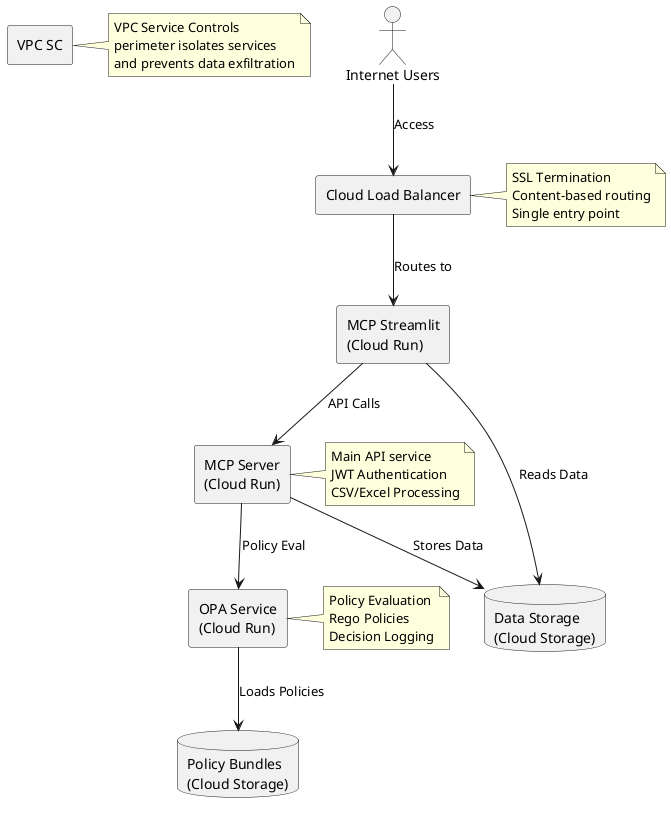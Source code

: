 @startuml
skinparam componentStyle rectangle
skinparam shadowing false

' Define components
actor "Internet Users" as users
rectangle "Cloud Load Balancer" as lb
rectangle "MCP Streamlit\n(Cloud Run)" as streamlit
rectangle "VPC SC" as vpcsc
rectangle "MCP Server\n(Cloud Run)" as server
rectangle "OPA Service\n(Cloud Run)" as opa
database "Policy Bundles\n(Cloud Storage)" as policies
database "Data Storage\n(Cloud Storage)" as data

' Define relationships
users --> lb : Access
lb --> streamlit : Routes to
streamlit --> server : API Calls
server --> opa : Policy Eval
opa --> policies : Loads Policies
server --> data : Stores Data
streamlit --> data : Reads Data

note right of vpcsc
  VPC Service Controls
  perimeter isolates services
  and prevents data exfiltration
end note

note right of lb
  SSL Termination
  Content-based routing
  Single entry point
end note

note right of server
  Main API service
  JWT Authentication
  CSV/Excel Processing
end note

note right of opa
  Policy Evaluation
  Rego Policies
  Decision Logging
end note

@enduml